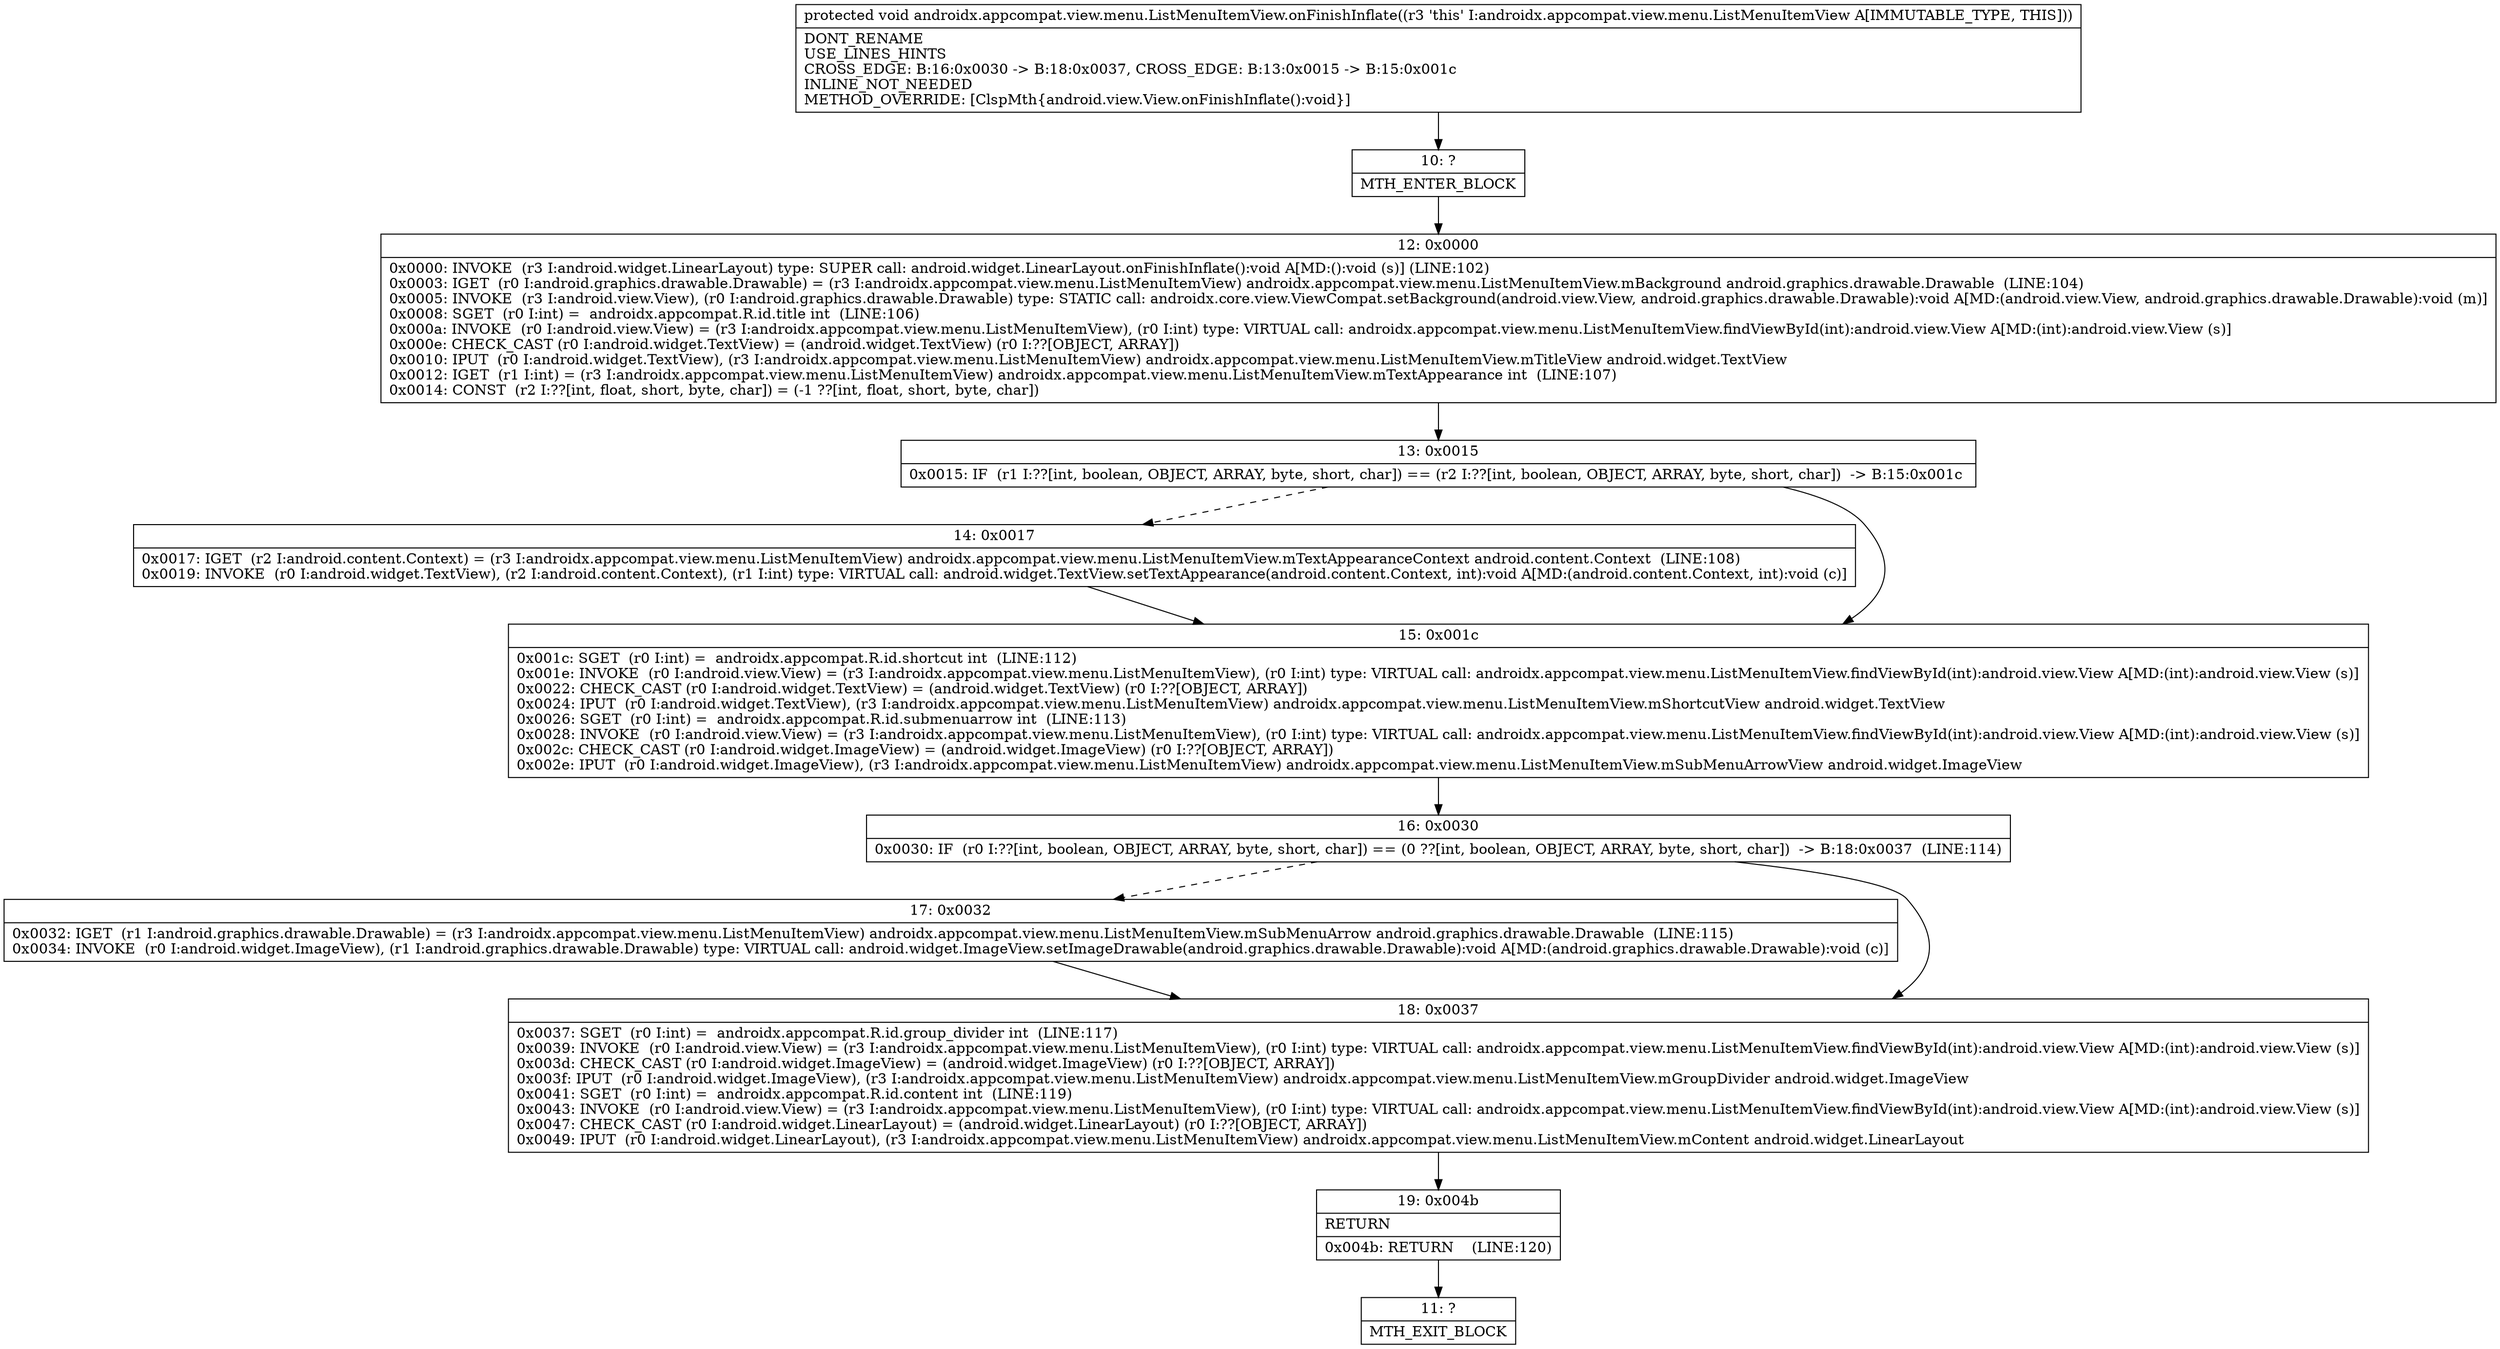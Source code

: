 digraph "CFG forandroidx.appcompat.view.menu.ListMenuItemView.onFinishInflate()V" {
Node_10 [shape=record,label="{10\:\ ?|MTH_ENTER_BLOCK\l}"];
Node_12 [shape=record,label="{12\:\ 0x0000|0x0000: INVOKE  (r3 I:android.widget.LinearLayout) type: SUPER call: android.widget.LinearLayout.onFinishInflate():void A[MD:():void (s)] (LINE:102)\l0x0003: IGET  (r0 I:android.graphics.drawable.Drawable) = (r3 I:androidx.appcompat.view.menu.ListMenuItemView) androidx.appcompat.view.menu.ListMenuItemView.mBackground android.graphics.drawable.Drawable  (LINE:104)\l0x0005: INVOKE  (r3 I:android.view.View), (r0 I:android.graphics.drawable.Drawable) type: STATIC call: androidx.core.view.ViewCompat.setBackground(android.view.View, android.graphics.drawable.Drawable):void A[MD:(android.view.View, android.graphics.drawable.Drawable):void (m)]\l0x0008: SGET  (r0 I:int) =  androidx.appcompat.R.id.title int  (LINE:106)\l0x000a: INVOKE  (r0 I:android.view.View) = (r3 I:androidx.appcompat.view.menu.ListMenuItemView), (r0 I:int) type: VIRTUAL call: androidx.appcompat.view.menu.ListMenuItemView.findViewById(int):android.view.View A[MD:(int):android.view.View (s)]\l0x000e: CHECK_CAST (r0 I:android.widget.TextView) = (android.widget.TextView) (r0 I:??[OBJECT, ARRAY]) \l0x0010: IPUT  (r0 I:android.widget.TextView), (r3 I:androidx.appcompat.view.menu.ListMenuItemView) androidx.appcompat.view.menu.ListMenuItemView.mTitleView android.widget.TextView \l0x0012: IGET  (r1 I:int) = (r3 I:androidx.appcompat.view.menu.ListMenuItemView) androidx.appcompat.view.menu.ListMenuItemView.mTextAppearance int  (LINE:107)\l0x0014: CONST  (r2 I:??[int, float, short, byte, char]) = (\-1 ??[int, float, short, byte, char]) \l}"];
Node_13 [shape=record,label="{13\:\ 0x0015|0x0015: IF  (r1 I:??[int, boolean, OBJECT, ARRAY, byte, short, char]) == (r2 I:??[int, boolean, OBJECT, ARRAY, byte, short, char])  \-\> B:15:0x001c \l}"];
Node_14 [shape=record,label="{14\:\ 0x0017|0x0017: IGET  (r2 I:android.content.Context) = (r3 I:androidx.appcompat.view.menu.ListMenuItemView) androidx.appcompat.view.menu.ListMenuItemView.mTextAppearanceContext android.content.Context  (LINE:108)\l0x0019: INVOKE  (r0 I:android.widget.TextView), (r2 I:android.content.Context), (r1 I:int) type: VIRTUAL call: android.widget.TextView.setTextAppearance(android.content.Context, int):void A[MD:(android.content.Context, int):void (c)]\l}"];
Node_15 [shape=record,label="{15\:\ 0x001c|0x001c: SGET  (r0 I:int) =  androidx.appcompat.R.id.shortcut int  (LINE:112)\l0x001e: INVOKE  (r0 I:android.view.View) = (r3 I:androidx.appcompat.view.menu.ListMenuItemView), (r0 I:int) type: VIRTUAL call: androidx.appcompat.view.menu.ListMenuItemView.findViewById(int):android.view.View A[MD:(int):android.view.View (s)]\l0x0022: CHECK_CAST (r0 I:android.widget.TextView) = (android.widget.TextView) (r0 I:??[OBJECT, ARRAY]) \l0x0024: IPUT  (r0 I:android.widget.TextView), (r3 I:androidx.appcompat.view.menu.ListMenuItemView) androidx.appcompat.view.menu.ListMenuItemView.mShortcutView android.widget.TextView \l0x0026: SGET  (r0 I:int) =  androidx.appcompat.R.id.submenuarrow int  (LINE:113)\l0x0028: INVOKE  (r0 I:android.view.View) = (r3 I:androidx.appcompat.view.menu.ListMenuItemView), (r0 I:int) type: VIRTUAL call: androidx.appcompat.view.menu.ListMenuItemView.findViewById(int):android.view.View A[MD:(int):android.view.View (s)]\l0x002c: CHECK_CAST (r0 I:android.widget.ImageView) = (android.widget.ImageView) (r0 I:??[OBJECT, ARRAY]) \l0x002e: IPUT  (r0 I:android.widget.ImageView), (r3 I:androidx.appcompat.view.menu.ListMenuItemView) androidx.appcompat.view.menu.ListMenuItemView.mSubMenuArrowView android.widget.ImageView \l}"];
Node_16 [shape=record,label="{16\:\ 0x0030|0x0030: IF  (r0 I:??[int, boolean, OBJECT, ARRAY, byte, short, char]) == (0 ??[int, boolean, OBJECT, ARRAY, byte, short, char])  \-\> B:18:0x0037  (LINE:114)\l}"];
Node_17 [shape=record,label="{17\:\ 0x0032|0x0032: IGET  (r1 I:android.graphics.drawable.Drawable) = (r3 I:androidx.appcompat.view.menu.ListMenuItemView) androidx.appcompat.view.menu.ListMenuItemView.mSubMenuArrow android.graphics.drawable.Drawable  (LINE:115)\l0x0034: INVOKE  (r0 I:android.widget.ImageView), (r1 I:android.graphics.drawable.Drawable) type: VIRTUAL call: android.widget.ImageView.setImageDrawable(android.graphics.drawable.Drawable):void A[MD:(android.graphics.drawable.Drawable):void (c)]\l}"];
Node_18 [shape=record,label="{18\:\ 0x0037|0x0037: SGET  (r0 I:int) =  androidx.appcompat.R.id.group_divider int  (LINE:117)\l0x0039: INVOKE  (r0 I:android.view.View) = (r3 I:androidx.appcompat.view.menu.ListMenuItemView), (r0 I:int) type: VIRTUAL call: androidx.appcompat.view.menu.ListMenuItemView.findViewById(int):android.view.View A[MD:(int):android.view.View (s)]\l0x003d: CHECK_CAST (r0 I:android.widget.ImageView) = (android.widget.ImageView) (r0 I:??[OBJECT, ARRAY]) \l0x003f: IPUT  (r0 I:android.widget.ImageView), (r3 I:androidx.appcompat.view.menu.ListMenuItemView) androidx.appcompat.view.menu.ListMenuItemView.mGroupDivider android.widget.ImageView \l0x0041: SGET  (r0 I:int) =  androidx.appcompat.R.id.content int  (LINE:119)\l0x0043: INVOKE  (r0 I:android.view.View) = (r3 I:androidx.appcompat.view.menu.ListMenuItemView), (r0 I:int) type: VIRTUAL call: androidx.appcompat.view.menu.ListMenuItemView.findViewById(int):android.view.View A[MD:(int):android.view.View (s)]\l0x0047: CHECK_CAST (r0 I:android.widget.LinearLayout) = (android.widget.LinearLayout) (r0 I:??[OBJECT, ARRAY]) \l0x0049: IPUT  (r0 I:android.widget.LinearLayout), (r3 I:androidx.appcompat.view.menu.ListMenuItemView) androidx.appcompat.view.menu.ListMenuItemView.mContent android.widget.LinearLayout \l}"];
Node_19 [shape=record,label="{19\:\ 0x004b|RETURN\l|0x004b: RETURN    (LINE:120)\l}"];
Node_11 [shape=record,label="{11\:\ ?|MTH_EXIT_BLOCK\l}"];
MethodNode[shape=record,label="{protected void androidx.appcompat.view.menu.ListMenuItemView.onFinishInflate((r3 'this' I:androidx.appcompat.view.menu.ListMenuItemView A[IMMUTABLE_TYPE, THIS]))  | DONT_RENAME\lUSE_LINES_HINTS\lCROSS_EDGE: B:16:0x0030 \-\> B:18:0x0037, CROSS_EDGE: B:13:0x0015 \-\> B:15:0x001c\lINLINE_NOT_NEEDED\lMETHOD_OVERRIDE: [ClspMth\{android.view.View.onFinishInflate():void\}]\l}"];
MethodNode -> Node_10;Node_10 -> Node_12;
Node_12 -> Node_13;
Node_13 -> Node_14[style=dashed];
Node_13 -> Node_15;
Node_14 -> Node_15;
Node_15 -> Node_16;
Node_16 -> Node_17[style=dashed];
Node_16 -> Node_18;
Node_17 -> Node_18;
Node_18 -> Node_19;
Node_19 -> Node_11;
}

